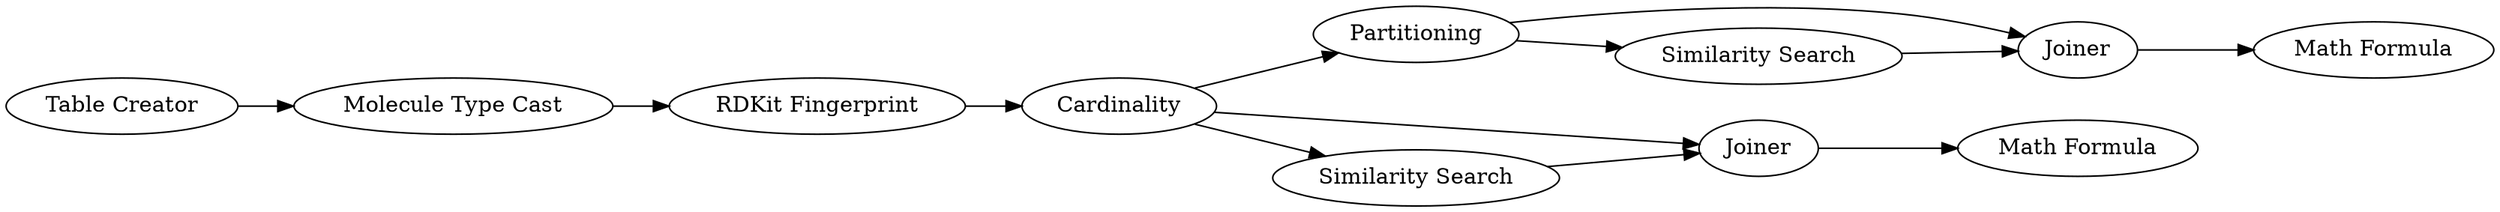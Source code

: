 digraph {
	"6271195915756183132_6" [label=Partitioning]
	"6271195915756183132_12" [label=Cardinality]
	"6271195915756183132_13" [label="Math Formula"]
	"6271195915756183132_16" [label="Math Formula"]
	"6271195915756183132_3" [label="Molecule Type Cast"]
	"6271195915756183132_17" [label=Joiner]
	"6271195915756183132_14" [label=Joiner]
	"6271195915756183132_9" [label="Similarity Search"]
	"6271195915756183132_11" [label="RDKit Fingerprint"]
	"6271195915756183132_2" [label="Table Creator"]
	"6271195915756183132_15" [label="Similarity Search"]
	"6271195915756183132_3" -> "6271195915756183132_11"
	"6271195915756183132_12" -> "6271195915756183132_15"
	"6271195915756183132_12" -> "6271195915756183132_17"
	"6271195915756183132_11" -> "6271195915756183132_12"
	"6271195915756183132_15" -> "6271195915756183132_17"
	"6271195915756183132_2" -> "6271195915756183132_3"
	"6271195915756183132_17" -> "6271195915756183132_16"
	"6271195915756183132_9" -> "6271195915756183132_14"
	"6271195915756183132_14" -> "6271195915756183132_13"
	"6271195915756183132_6" -> "6271195915756183132_14"
	"6271195915756183132_12" -> "6271195915756183132_6"
	"6271195915756183132_6" -> "6271195915756183132_9"
	rankdir=LR
}
